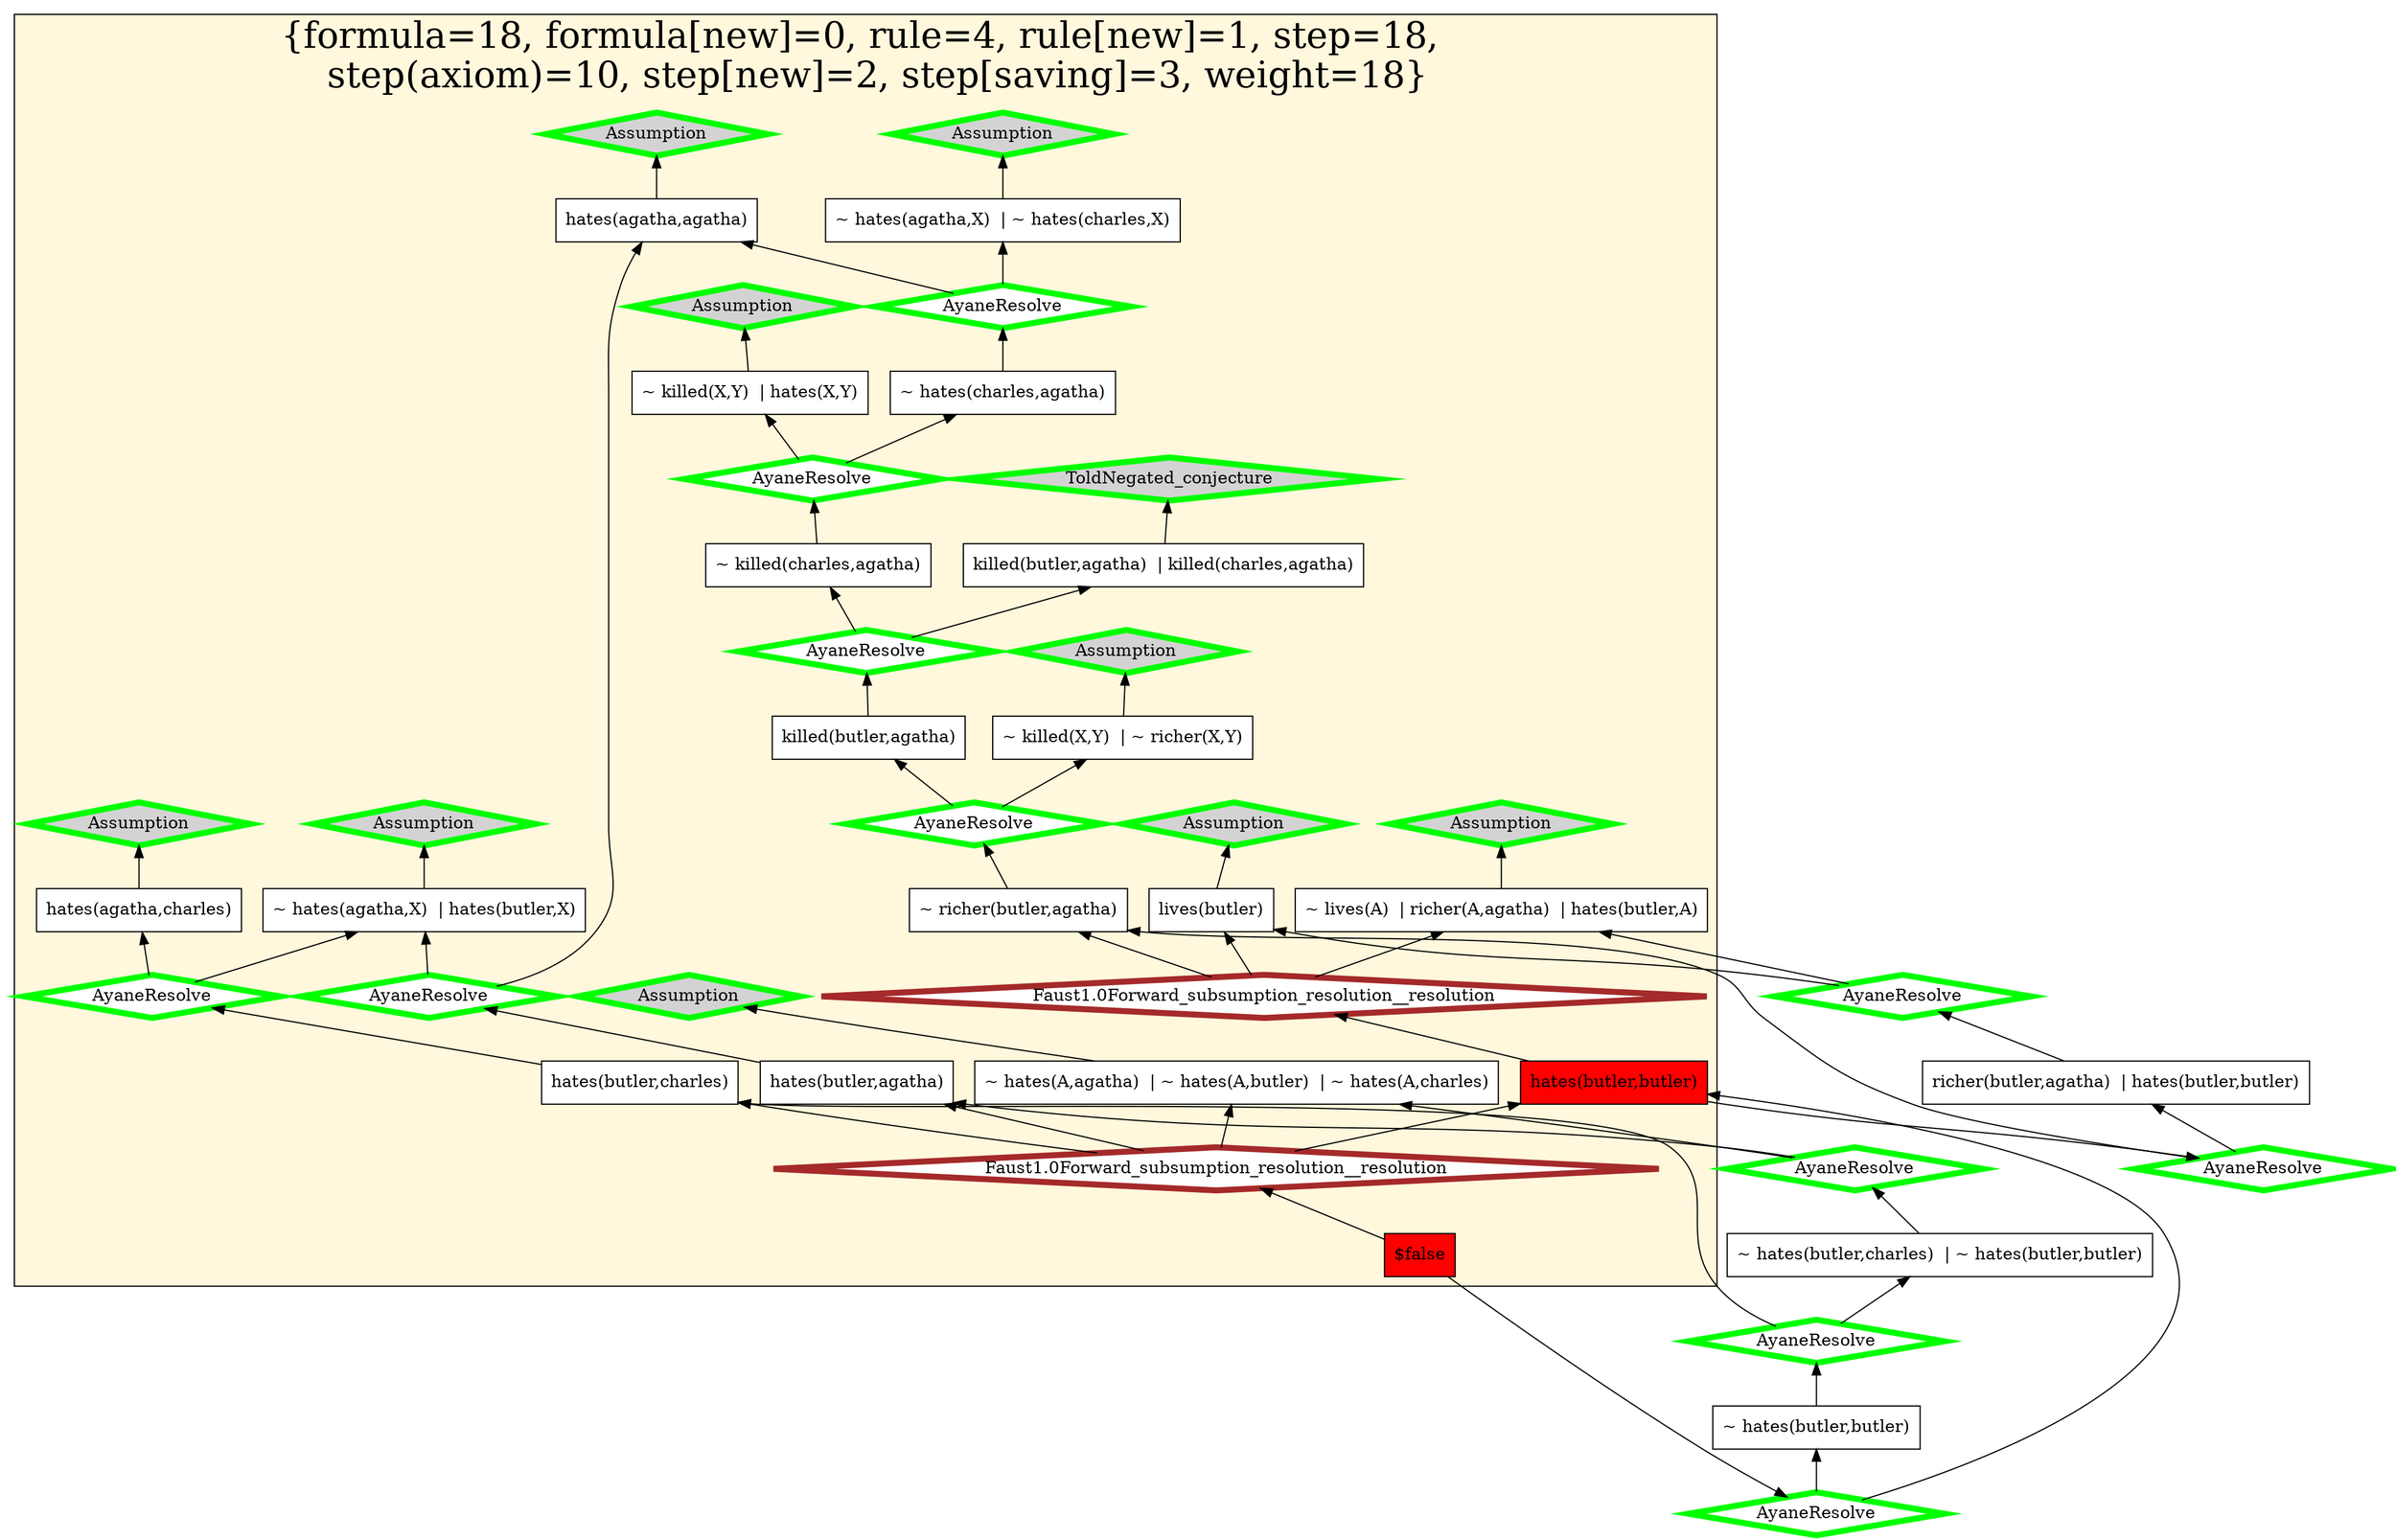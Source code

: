 digraph g 
{ rankdir=BT;
   
  "x_532" [ URL="http://inference-web.org/proofs/tptp/Solutions/PUZ/PUZ001-1/Faust---1.0/answer.owl#ns_176259640_conclusion" color="black" shape="box" label="hates(butler,butler)" fillcolor="red" style="filled"  ];
  "x_561" [ URL="http://inference-web.org/proofs/tptp/Solutions/PUZ/PUZ001-1/Faust---1.0/answer.owl#ns_176249928_conclusion" color="black" shape="box" label="~ richer(butler,agatha)" fillcolor="white" style="filled"  ];
  "x_618" [ URL="http://inference-web.org/proofs/tptp/Solutions/PUZ/PUZ001-1/Faust---1.0/answer.owl#ns_176169184_conclusion" color="black" shape="box" label="hates(butler,charles)" fillcolor="white" style="filled"  ];
  "x_526" [ URL="http://inference-web.org/proofs/tptp/Solutions/PUZ/PUZ001-1/Ayane---1.1/answer.owl#ns_butler_conclusion" color="black" shape="box" label="lives(butler)" fillcolor="white" style="filled"  ];
  "x_619" [ URL="http://inference-web.org/proofs/tptp/Solutions/PUZ/PUZ001-1/Ayane---1.1/answer.owl#ns_22_conclusion" color="black" shape="box" label="richer(butler,agatha)  | hates(butler,butler)" fillcolor="white" style="filled"  ];
  "x_565" [ URL="http://inference-web.org/proofs/tptp/Solutions/PUZ/PUZ001-1/Ayane---1.1/answer.owl#ns_13_conclusion" color="black" shape="box" label="~ hates(charles,agatha)" fillcolor="white" style="filled"  ];
  "x_590" [ URL="http://inference-web.org/proofs/tptp/Solutions/PUZ/PUZ001-1/Ayane---1.1/answer.owl#ns_no_one_hates_everyone_conclusion" color="black" shape="box" label="~ hates(X,agatha)  | ~ hates(X,butler)  | ~ hates(X,charles)" fillcolor="white" style="filled"  ];
  "x_591" [ URL="http://inference-web.org/proofs/tptp/Solutions/PUZ/PUZ001-1/Ayane---1.1/answer.owl#ns_killer_hates_victim_conclusion" color="black" shape="box" label="~ killed(X,Y)  | hates(X,Y)" fillcolor="white" style="filled"  ];
  "x_559" [ URL="http://inference-web.org/proofs/tptp/Solutions/PUZ/PUZ001-1/Ayane---1.1/answer.owl#ns_poorer_killer_conclusion" color="black" shape="box" label="~ killed(X,Y)  | ~ richer(X,Y)" fillcolor="white" style="filled"  ];
  "x_529" [ URL="http://inference-web.org/proofs/tptp/Solutions/PUZ/PUZ001-1/Ayane---1.1/answer.owl#ns_26_conclusion" color="black" shape="box" label="~ hates(butler,charles)  | ~ hates(butler,butler)" fillcolor="white" style="filled"  ];
  "x_532" [ URL="http://inference-web.org/proofs/tptp/Solutions/PUZ/PUZ001-1/Ayane---1.1/answer.owl#ns_23_conclusion" color="black" shape="box" label="hates(butler,butler)" fillcolor="red" style="filled"  ];
  "x_531" [ URL="http://inference-web.org/proofs/tptp/Solutions/PUZ/PUZ001-1/Ayane---1.1/answer.owl#ns_different_hates_conclusion" color="black" shape="box" label="~ hates(agatha,X)  | ~ hates(charles,X)" fillcolor="white" style="filled"  ];
  "x_593" [ URL="http://inference-web.org/proofs/tptp/Solutions/PUZ/PUZ001-1/Faust---1.0/answer.owl#ns_176139248_conclusion" color="black" shape="box" label="hates(butler,agatha)" fillcolor="white" style="filled"  ];
  "x_625" [ URL="http://inference-web.org/proofs/tptp/Solutions/PUZ/PUZ001-1/Ayane---1.1/answer.owl#ns_28_conclusion" color="black" shape="box" label="$false" fillcolor="red" style="filled"  ];
  "x_561" [ URL="http://inference-web.org/proofs/tptp/Solutions/PUZ/PUZ001-1/Ayane---1.1/answer.owl#ns_20_conclusion" color="black" shape="box" label="~ richer(butler,agatha)" fillcolor="white" style="filled"  ];
  "x_625" [ URL="http://inference-web.org/proofs/tptp/Solutions/PUZ/PUZ001-1/Faust---1.0/answer.owl#ns_contradiction_conclusion" color="black" shape="box" label="$false" fillcolor="red" style="filled"  ];
  "x_611" [ URL="http://inference-web.org/proofs/tptp/Solutions/PUZ/PUZ001-1/Ayane---1.1/answer.owl#ns_18_conclusion" color="black" shape="box" label="killed(butler,agatha)" fillcolor="white" style="filled"  ];
  "x_618" [ URL="http://inference-web.org/proofs/tptp/Solutions/PUZ/PUZ001-1/Ayane---1.1/answer.owl#ns_15_conclusion" color="black" shape="box" label="hates(butler,charles)" fillcolor="white" style="filled"  ];
  "x_590" [ URL="http://inference-web.org/proofs/tptp/Solutions/PUZ/PUZ001-1/Faust---1.0/answer.owl#ns_168272912_conclusion" color="black" shape="box" label="~ hates(A,agatha)  | ~ hates(A,butler)  | ~ hates(A,charles)" fillcolor="white" style="filled"  ];
  "x_629" [ URL="http://inference-web.org/proofs/tptp/Solutions/PUZ/PUZ001-1/Ayane---1.1/answer.owl#ns_butler_hates_poor_conclusion" color="black" shape="box" label="~ lives(X)  | hates(butler,X)  | richer(X,agatha)" fillcolor="white" style="filled"  ];
  "x_546" [ URL="http://inference-web.org/proofs/tptp/Solutions/PUZ/PUZ001-1/Ayane---1.1/answer.owl#ns_prove_neither_charles_nor_butler_did_it_conclusion" color="black" shape="box" label="killed(butler,agatha)  | killed(charles,agatha)" fillcolor="white" style="filled"  ];
  "x_606" [ URL="http://inference-web.org/proofs/tptp/Solutions/PUZ/PUZ001-1/Ayane---1.1/answer.owl#ns_agatha_hates_agatha_conclusion" color="black" shape="box" label="hates(agatha,agatha)" fillcolor="white" style="filled"  ];
  "x_541" [ URL="http://inference-web.org/proofs/tptp/Solutions/PUZ/PUZ001-1/Ayane---1.1/answer.owl#ns_27_conclusion" color="black" shape="box" label="~ hates(butler,butler)" fillcolor="white" style="filled"  ];
  "x_629" [ URL="http://inference-web.org/proofs/tptp/Solutions/PUZ/PUZ001-1/Faust---1.0/answer.owl#ns_168303320_conclusion" color="black" shape="box" label="~ lives(A)  | richer(A,agatha)  | hates(butler,A)" fillcolor="white" style="filled"  ];
  "x_577" [ URL="http://inference-web.org/proofs/tptp/Solutions/PUZ/PUZ001-1/Ayane---1.1/answer.owl#ns_agatha_hates_charles_conclusion" color="black" shape="box" label="hates(agatha,charles)" fillcolor="white" style="filled"  ];
  "x_526" [ URL="http://inference-web.org/proofs/tptp/Solutions/PUZ/PUZ001-1/Faust---1.0/answer.owl#ns_168244584_conclusion" color="black" shape="box" label="lives(butler)" fillcolor="white" style="filled"  ];
  "x_571" [ URL="http://inference-web.org/proofs/tptp/Solutions/PUZ/PUZ001-1/Ayane---1.1/answer.owl#ns_16_conclusion" color="black" shape="box" label="~ killed(charles,agatha)" fillcolor="white" style="filled"  ];
  "x_593" [ URL="http://inference-web.org/proofs/tptp/Solutions/PUZ/PUZ001-1/Ayane---1.1/answer.owl#ns_14_conclusion" color="black" shape="box" label="hates(butler,agatha)" fillcolor="white" style="filled"  ];
  "x_579" [ URL="http://inference-web.org/proofs/tptp/Solutions/PUZ/PUZ001-1/Ayane---1.1/answer.owl#ns_same_hates_conclusion" color="black" shape="box" label="~ hates(agatha,X)  | hates(butler,X)" fillcolor="white" style="filled"  ];
  "-730878d3:1242cd2a1f5:-76b5" [ URL="http://browser.inference-web.org/iwbrowser/BrowseNodeSet?url=http%3A%2F%2Finference-web.org%2Fproofs%2Ftptp%2FSolutions%2FPUZ%2FPUZ001-1%2FAyane---1.1%2Fanswer.owl%23ns_18" color="green" shape="diamond" label="AyaneResolve" fillcolor="white" style="filled" penwidth="5"  ];
  "x_611" -> "-730878d3:1242cd2a1f5:-76b5";
  "-730878d3:1242cd2a1f5:-76b5" -> "x_546";
  "-730878d3:1242cd2a1f5:-76b5" -> "x_571";
  "-730878d3:1242cd2a1f5:-76a0" [ URL="http://browser.inference-web.org/iwbrowser/BrowseNodeSet?url=http%3A%2F%2Finference-web.org%2Fproofs%2Ftptp%2FSolutions%2FPUZ%2FPUZ001-1%2FAyane---1.1%2Fanswer.owl%23ns_22" color="green" shape="diamond" label="AyaneResolve" fillcolor="white" style="filled" penwidth="5"  ];
  "x_619" -> "-730878d3:1242cd2a1f5:-76a0";
  "-730878d3:1242cd2a1f5:-76a0" -> "x_526";
  "-730878d3:1242cd2a1f5:-76a0" -> "x_629";
  "-730878d3:1242cd2a1f5:-768e" [ URL="http://browser.inference-web.org/iwbrowser/BrowseNodeSet?url=http%3A%2F%2Finference-web.org%2Fproofs%2Ftptp%2FSolutions%2FPUZ%2FPUZ001-1%2FAyane---1.1%2Fanswer.owl%23ns_same_hates" color="green" shape="diamond" label="Assumption" fillcolor="lightgrey" style="filled" penwidth="5"  ];
  "x_579" -> "-730878d3:1242cd2a1f5:-768e";
  "-730878d3:1242cd2a1f5:-76b8" [ URL="http://browser.inference-web.org/iwbrowser/BrowseNodeSet?url=http%3A%2F%2Finference-web.org%2Fproofs%2Ftptp%2FSolutions%2FPUZ%2FPUZ001-1%2FAyane---1.1%2Fanswer.owl%23ns_poorer_killer" color="green" shape="diamond" label="Assumption" fillcolor="lightgrey" style="filled" penwidth="5"  ];
  "x_559" -> "-730878d3:1242cd2a1f5:-76b8";
  "-730878d3:1242cd2a1f5:-76be" [ URL="http://browser.inference-web.org/iwbrowser/BrowseNodeSet?url=http%3A%2F%2Finference-web.org%2Fproofs%2Ftptp%2FSolutions%2FPUZ%2FPUZ001-1%2FAyane---1.1%2Fanswer.owl%23ns_23" color="green" shape="diamond" label="AyaneResolve" fillcolor="white" style="filled" penwidth="5"  ];
  "x_532" -> "-730878d3:1242cd2a1f5:-76be";
  "-730878d3:1242cd2a1f5:-76be" -> "x_561";
  "-730878d3:1242cd2a1f5:-76be" -> "x_619";
  "-730878d3:1242cd2a1f5:-7688" [ URL="http://browser.inference-web.org/iwbrowser/BrowseNodeSet?url=http%3A%2F%2Finference-web.org%2Fproofs%2Ftptp%2FSolutions%2FPUZ%2FPUZ001-1%2FAyane---1.1%2Fanswer.owl%23ns_no_one_hates_everyone" color="green" shape="diamond" label="Assumption" fillcolor="lightgrey" style="filled" penwidth="5"  ];
  "x_590" -> "-730878d3:1242cd2a1f5:-7688";
  "-730878d3:1242cd2a1f5:-7685" [ URL="http://browser.inference-web.org/iwbrowser/BrowseNodeSet?url=http%3A%2F%2Finference-web.org%2Fproofs%2Ftptp%2FSolutions%2FPUZ%2FPUZ001-1%2FAyane---1.1%2Fanswer.owl%23ns_14" color="green" shape="diamond" label="AyaneResolve" fillcolor="white" style="filled" penwidth="5"  ];
  "x_593" -> "-730878d3:1242cd2a1f5:-7685";
  "-730878d3:1242cd2a1f5:-7685" -> "x_579";
  "-730878d3:1242cd2a1f5:-7685" -> "x_606";
  "-730878d3:1242cd2a1f5:-76bb" [ URL="http://browser.inference-web.org/iwbrowser/BrowseNodeSet?url=http%3A%2F%2Finference-web.org%2Fproofs%2Ftptp%2FSolutions%2FPUZ%2FPUZ001-1%2FAyane---1.1%2Fanswer.owl%23ns_20" color="green" shape="diamond" label="AyaneResolve" fillcolor="white" style="filled" penwidth="5"  ];
  "x_561" -> "-730878d3:1242cd2a1f5:-76bb";
  "-730878d3:1242cd2a1f5:-76bb" -> "x_559";
  "-730878d3:1242cd2a1f5:-76bb" -> "x_611";
  "-730878d3:1242cd2a1f5:-76ac" [ URL="http://browser.inference-web.org/iwbrowser/BrowseNodeSet?url=http%3A%2F%2Finference-web.org%2Fproofs%2Ftptp%2FSolutions%2FPUZ%2FPUZ001-1%2FAyane---1.1%2Fanswer.owl%23ns_killer_hates_victim" color="green" shape="diamond" label="Assumption" fillcolor="lightgrey" style="filled" penwidth="5"  ];
  "x_591" -> "-730878d3:1242cd2a1f5:-76ac";
  "-730878d3:1242cd2a1f5:-76a9" [ URL="http://browser.inference-web.org/iwbrowser/BrowseNodeSet?url=http%3A%2F%2Finference-web.org%2Fproofs%2Ftptp%2FSolutions%2FPUZ%2FPUZ001-1%2FAyane---1.1%2Fanswer.owl%23ns_13" color="green" shape="diamond" label="AyaneResolve" fillcolor="white" style="filled" penwidth="5"  ];
  "x_565" -> "-730878d3:1242cd2a1f5:-76a9";
  "-730878d3:1242cd2a1f5:-76a9" -> "x_531";
  "-730878d3:1242cd2a1f5:-76a9" -> "x_606";
  "-730878d3:1242cd2a1f5:-769d" [ URL="http://browser.inference-web.org/iwbrowser/BrowseNodeSet?url=http%3A%2F%2Finference-web.org%2Fproofs%2Ftptp%2FSolutions%2FPUZ%2FPUZ001-1%2FAyane---1.1%2Fanswer.owl%23ns_butler" color="green" shape="diamond" label="Assumption" fillcolor="lightgrey" style="filled" penwidth="5"  ];
  "x_526" -> "-730878d3:1242cd2a1f5:-769d";
  "-730878d3:1242cd2a1f5:-7697" [ URL="http://browser.inference-web.org/iwbrowser/BrowseNodeSet?url=http%3A%2F%2Finference-web.org%2Fproofs%2Ftptp%2FSolutions%2FPUZ%2FPUZ001-1%2FAyane---1.1%2Fanswer.owl%23ns_27" color="green" shape="diamond" label="AyaneResolve" fillcolor="white" style="filled" penwidth="5"  ];
  "x_541" -> "-730878d3:1242cd2a1f5:-7697";
  "-730878d3:1242cd2a1f5:-7697" -> "x_529";
  "-730878d3:1242cd2a1f5:-7697" -> "x_618";
  "-730878d3:1242cd2a1f5:-76c1" [ URL="http://browser.inference-web.org/iwbrowser/BrowseNodeSet?url=http%3A%2F%2Finference-web.org%2Fproofs%2Ftptp%2FSolutions%2FPUZ%2FPUZ001-1%2FAyane---1.1%2Fanswer.owl%23answer" color="green" shape="diamond" label="AyaneResolve" fillcolor="white" style="filled" penwidth="5"  ];
  "x_625" -> "-730878d3:1242cd2a1f5:-76c1";
  "-730878d3:1242cd2a1f5:-76c1" -> "x_532";
  "-730878d3:1242cd2a1f5:-76c1" -> "x_541";
  "-730878d3:1242cd2a1f5:-7663" [ URL="http://browser.inference-web.org/iwbrowser/BrowseNodeSet?url=http%3A%2F%2Finference-web.org%2Fproofs%2Ftptp%2FSolutions%2FPUZ%2FPUZ001-1%2FFaust---1.0%2Fanswer.owl%23ns_176259640" color="brown" shape="diamond" label="Faust1.0Forward_subsumption_resolution__resolution" fillcolor="white" style="filled" penwidth="5"  ];
  "x_532" -> "-730878d3:1242cd2a1f5:-7663";
  "-730878d3:1242cd2a1f5:-7663" -> "x_526";
  "-730878d3:1242cd2a1f5:-7663" -> "x_561";
  "-730878d3:1242cd2a1f5:-7663" -> "x_629";
  "-730878d3:1242cd2a1f5:-7691" [ URL="http://browser.inference-web.org/iwbrowser/BrowseNodeSet?url=http%3A%2F%2Finference-web.org%2Fproofs%2Ftptp%2FSolutions%2FPUZ%2FPUZ001-1%2FAyane---1.1%2Fanswer.owl%23ns_agatha_hates_charles" color="green" shape="diamond" label="Assumption" fillcolor="lightgrey" style="filled" penwidth="5"  ];
  "x_577" -> "-730878d3:1242cd2a1f5:-7691";
  "-730878d3:1242cd2a1f5:-7694" [ URL="http://browser.inference-web.org/iwbrowser/BrowseNodeSet?url=http%3A%2F%2Finference-web.org%2Fproofs%2Ftptp%2FSolutions%2FPUZ%2FPUZ001-1%2FAyane---1.1%2Fanswer.owl%23ns_15" color="green" shape="diamond" label="AyaneResolve" fillcolor="white" style="filled" penwidth="5"  ];
  "x_618" -> "-730878d3:1242cd2a1f5:-7694";
  "-730878d3:1242cd2a1f5:-7694" -> "x_577";
  "-730878d3:1242cd2a1f5:-7694" -> "x_579";
  "-730878d3:1242cd2a1f5:-7682" [ URL="http://browser.inference-web.org/iwbrowser/BrowseNodeSet?url=http%3A%2F%2Finference-web.org%2Fproofs%2Ftptp%2FSolutions%2FPUZ%2FPUZ001-1%2FFaust---1.0%2Fanswer.owl%23answer" color="brown" shape="diamond" label="Faust1.0Forward_subsumption_resolution__resolution" fillcolor="white" style="filled" penwidth="5"  ];
  "x_625" -> "-730878d3:1242cd2a1f5:-7682";
  "-730878d3:1242cd2a1f5:-7682" -> "x_532";
  "-730878d3:1242cd2a1f5:-7682" -> "x_590";
  "-730878d3:1242cd2a1f5:-7682" -> "x_593";
  "-730878d3:1242cd2a1f5:-7682" -> "x_618";
  "-730878d3:1242cd2a1f5:-76b2" [ URL="http://browser.inference-web.org/iwbrowser/BrowseNodeSet?url=http%3A%2F%2Finference-web.org%2Fproofs%2Ftptp%2FSolutions%2FPUZ%2FPUZ001-1%2FAyane---1.1%2Fanswer.owl%23ns_prove_neither_charles_nor_butler_did_it" color="green" shape="diamond" label="ToldNegated_conjecture" fillcolor="lightgrey" style="filled" penwidth="5"  ];
  "x_546" -> "-730878d3:1242cd2a1f5:-76b2";
  "-730878d3:1242cd2a1f5:-76a3" [ URL="http://browser.inference-web.org/iwbrowser/BrowseNodeSet?url=http%3A%2F%2Finference-web.org%2Fproofs%2Ftptp%2FSolutions%2FPUZ%2FPUZ001-1%2FAyane---1.1%2Fanswer.owl%23ns_agatha_hates_agatha" color="green" shape="diamond" label="Assumption" fillcolor="lightgrey" style="filled" penwidth="5"  ];
  "x_606" -> "-730878d3:1242cd2a1f5:-76a3";
  "-730878d3:1242cd2a1f5:-76af" [ URL="http://browser.inference-web.org/iwbrowser/BrowseNodeSet?url=http%3A%2F%2Finference-web.org%2Fproofs%2Ftptp%2FSolutions%2FPUZ%2FPUZ001-1%2FAyane---1.1%2Fanswer.owl%23ns_16" color="green" shape="diamond" label="AyaneResolve" fillcolor="white" style="filled" penwidth="5"  ];
  "x_571" -> "-730878d3:1242cd2a1f5:-76af";
  "-730878d3:1242cd2a1f5:-76af" -> "x_565";
  "-730878d3:1242cd2a1f5:-76af" -> "x_591";
  "-730878d3:1242cd2a1f5:-769a" [ URL="http://browser.inference-web.org/iwbrowser/BrowseNodeSet?url=http%3A%2F%2Finference-web.org%2Fproofs%2Ftptp%2FSolutions%2FPUZ%2FPUZ001-1%2FAyane---1.1%2Fanswer.owl%23ns_butler_hates_poor" color="green" shape="diamond" label="Assumption" fillcolor="lightgrey" style="filled" penwidth="5"  ];
  "x_629" -> "-730878d3:1242cd2a1f5:-769a";
  "-730878d3:1242cd2a1f5:-768b" [ URL="http://browser.inference-web.org/iwbrowser/BrowseNodeSet?url=http%3A%2F%2Finference-web.org%2Fproofs%2Ftptp%2FSolutions%2FPUZ%2FPUZ001-1%2FAyane---1.1%2Fanswer.owl%23ns_26" color="green" shape="diamond" label="AyaneResolve" fillcolor="white" style="filled" penwidth="5"  ];
  "x_529" -> "-730878d3:1242cd2a1f5:-768b";
  "-730878d3:1242cd2a1f5:-768b" -> "x_590";
  "-730878d3:1242cd2a1f5:-768b" -> "x_593";
  "-730878d3:1242cd2a1f5:-76a6" [ URL="http://browser.inference-web.org/iwbrowser/BrowseNodeSet?url=http%3A%2F%2Finference-web.org%2Fproofs%2Ftptp%2FSolutions%2FPUZ%2FPUZ001-1%2FAyane---1.1%2Fanswer.owl%23ns_different_hates" color="green" shape="diamond" label="Assumption" fillcolor="lightgrey" style="filled" penwidth="5"  ];
  "x_531" -> "-730878d3:1242cd2a1f5:-76a6";
  
 subgraph cluster_opt 
{ labelloc=b label="{formula=18, formula[new]=0, rule=4, rule[new]=1, step=18, \n  step(axiom)=10, step[new]=2, step[saving]=3, weight=18}" 
 fontsize=30 fillcolor=cornsilk style=filled 
  x_611 ; x_577 ; x_579 ; x_546 ; x_618 ; x_559 ; x_526 ; x_590 ; x_591 ; x_593 ; x_532 ; x_625 ; x_565 ; x_531 ; x_561 ; x_629 ; x_571 ; x_606 ; "-730878d3:1242cd2a1f5:-76b5" ;
 "-730878d3:1242cd2a1f5:-768e" ;
 "-730878d3:1242cd2a1f5:-76b8" ;
 "-730878d3:1242cd2a1f5:-7688" ;
 "-730878d3:1242cd2a1f5:-7685" ;
 "-730878d3:1242cd2a1f5:-76bb" ;
 "-730878d3:1242cd2a1f5:-76ac" ;
 "-730878d3:1242cd2a1f5:-76a9" ;
 "-730878d3:1242cd2a1f5:-769d" ;
 "-730878d3:1242cd2a1f5:-7663" ;
 "-730878d3:1242cd2a1f5:-7691" ;
 "-730878d3:1242cd2a1f5:-7694" ;
 "-730878d3:1242cd2a1f5:-76b2" ;
 "-730878d3:1242cd2a1f5:-7682" ;
 "-730878d3:1242cd2a1f5:-76a3" ;
 "-730878d3:1242cd2a1f5:-76af" ;
 "-730878d3:1242cd2a1f5:-769a" ;
 "-730878d3:1242cd2a1f5:-76a6" ;
 
}
 
}
